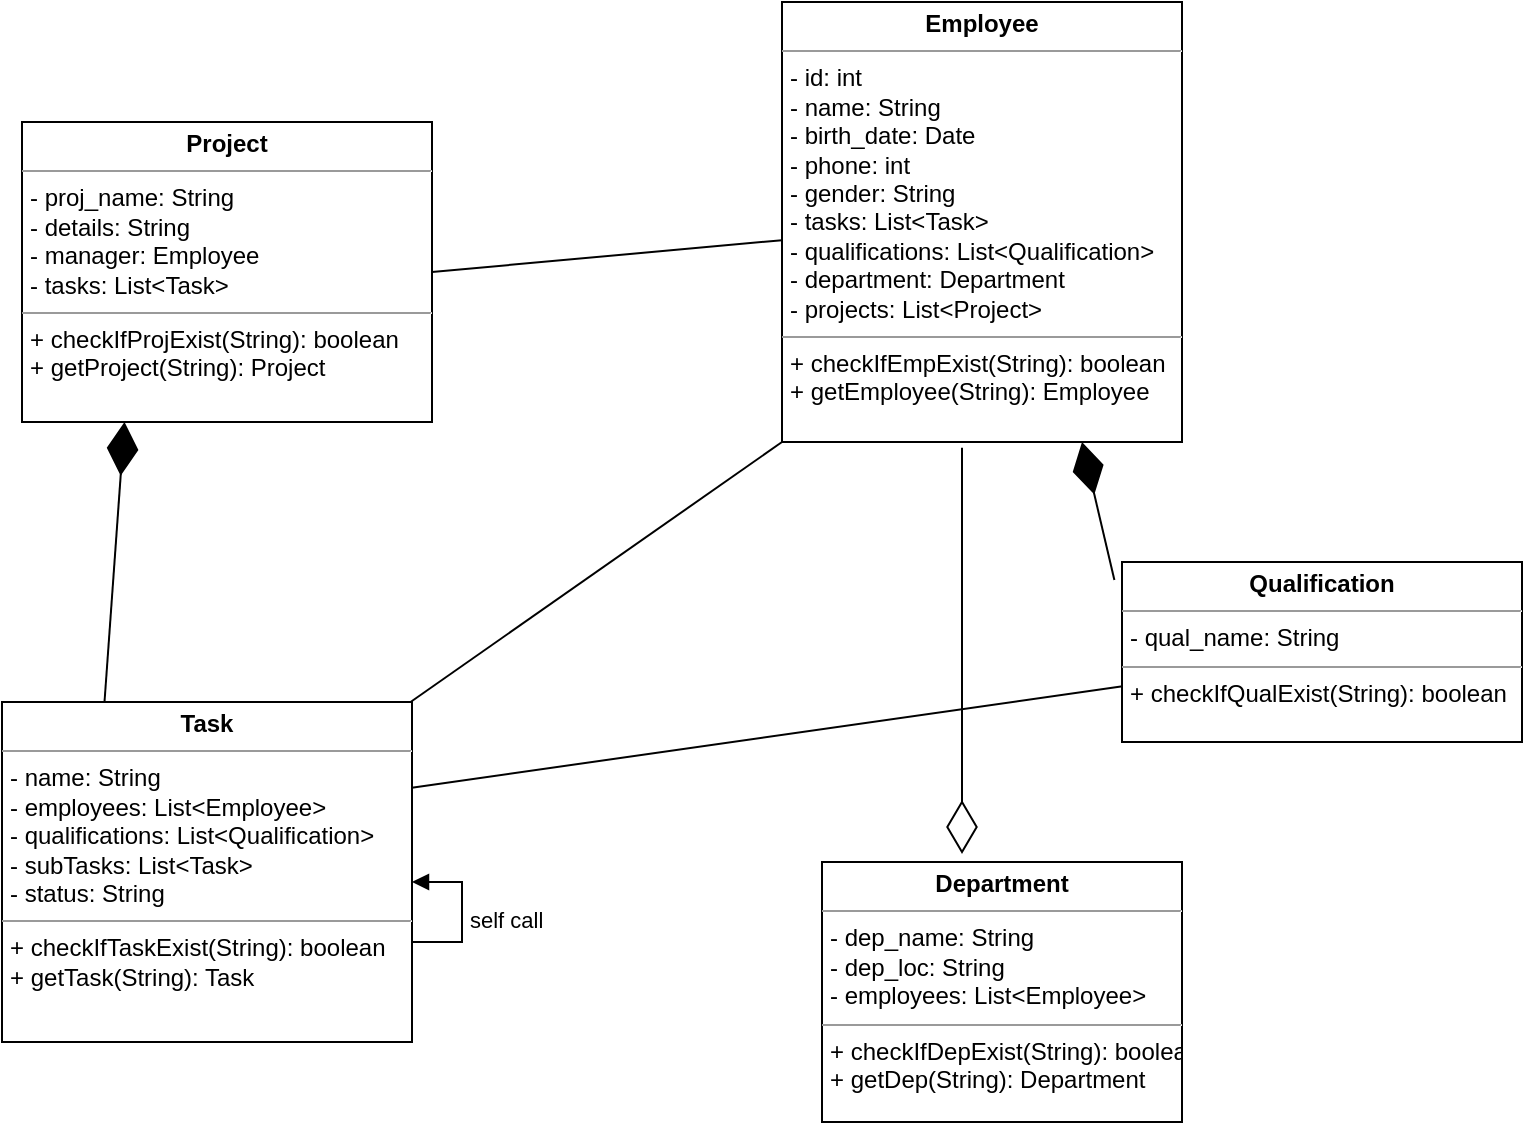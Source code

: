 <mxfile version="20.2.2" type="github">
  <diagram id="Pp36j_mKQcPenpa2n8PQ" name="Page-1">
    <mxGraphModel dx="1108" dy="482" grid="1" gridSize="10" guides="1" tooltips="1" connect="1" arrows="1" fold="1" page="1" pageScale="1" pageWidth="850" pageHeight="1100" math="0" shadow="0">
      <root>
        <mxCell id="0" />
        <mxCell id="1" parent="0" />
        <mxCell id="JjqADpXJpMOCgIi0J_wF-36" value="" style="endArrow=diamondThin;endFill=1;endSize=24;html=1;rounded=0;entryX=0.25;entryY=1;entryDx=0;entryDy=0;exitX=0.25;exitY=0;exitDx=0;exitDy=0;" parent="1" source="8zKiFMvIt5Ifi8QIb3G6-16" target="8zKiFMvIt5Ifi8QIb3G6-15" edge="1">
          <mxGeometry width="160" relative="1" as="geometry">
            <mxPoint x="175" y="680" as="sourcePoint" />
            <mxPoint x="175.06" y="575.01" as="targetPoint" />
          </mxGeometry>
        </mxCell>
        <mxCell id="JjqADpXJpMOCgIi0J_wF-48" value="" style="endArrow=diamondThin;endFill=1;endSize=24;html=1;rounded=0;entryX=0.75;entryY=1;entryDx=0;entryDy=0;exitX=-0.019;exitY=0.1;exitDx=0;exitDy=0;exitPerimeter=0;" parent="1" source="8zKiFMvIt5Ifi8QIb3G6-25" target="8zKiFMvIt5Ifi8QIb3G6-7" edge="1">
          <mxGeometry width="160" relative="1" as="geometry">
            <mxPoint x="640" y="645" as="sourcePoint" />
            <mxPoint x="573.06" y="635.01" as="targetPoint" />
          </mxGeometry>
        </mxCell>
        <mxCell id="8zKiFMvIt5Ifi8QIb3G6-1" value="" style="endArrow=none;html=1;rounded=0;exitX=1;exitY=0.5;exitDx=0;exitDy=0;" parent="1" source="8zKiFMvIt5Ifi8QIb3G6-15" target="8zKiFMvIt5Ifi8QIb3G6-7" edge="1">
          <mxGeometry width="50" height="50" relative="1" as="geometry">
            <mxPoint x="290" y="525" as="sourcePoint" />
            <mxPoint x="450" y="525" as="targetPoint" />
          </mxGeometry>
        </mxCell>
        <mxCell id="8zKiFMvIt5Ifi8QIb3G6-2" value="" style="endArrow=none;html=1;rounded=0;entryX=0;entryY=1;entryDx=0;entryDy=0;" parent="1" target="8zKiFMvIt5Ifi8QIb3G6-7" edge="1">
          <mxGeometry width="50" height="50" relative="1" as="geometry">
            <mxPoint x="280" y="720" as="sourcePoint" />
            <mxPoint x="450" y="630" as="targetPoint" />
            <Array as="points" />
          </mxGeometry>
        </mxCell>
        <mxCell id="8zKiFMvIt5Ifi8QIb3G6-3" value="" style="endArrow=none;html=1;rounded=0;exitX=1;exitY=0.5;exitDx=0;exitDy=0;entryX=0.006;entryY=0.689;entryDx=0;entryDy=0;entryPerimeter=0;" parent="1" target="8zKiFMvIt5Ifi8QIb3G6-25" edge="1">
          <mxGeometry width="50" height="50" relative="1" as="geometry">
            <mxPoint x="280" y="755" as="sourcePoint" />
            <mxPoint x="640" y="705" as="targetPoint" />
          </mxGeometry>
        </mxCell>
        <mxCell id="8zKiFMvIt5Ifi8QIb3G6-4" value="" style="endArrow=diamondThin;endFill=0;endSize=24;html=1;rounded=0;exitX=0.45;exitY=1.013;exitDx=0;exitDy=0;exitPerimeter=0;" parent="1" source="8zKiFMvIt5Ifi8QIb3G6-7" edge="1">
          <mxGeometry width="160" relative="1" as="geometry">
            <mxPoint x="450" y="670" as="sourcePoint" />
            <mxPoint x="570" y="786" as="targetPoint" />
          </mxGeometry>
        </mxCell>
        <mxCell id="8zKiFMvIt5Ifi8QIb3G6-7" value="&lt;p style=&quot;margin:0px;margin-top:4px;text-align:center;&quot;&gt;&lt;b&gt;Employee&lt;/b&gt;&lt;/p&gt;&lt;hr size=&quot;1&quot;&gt;&lt;p style=&quot;margin:0px;margin-left:4px;&quot;&gt;- id: int&lt;/p&gt;&lt;p style=&quot;margin:0px;margin-left:4px;&quot;&gt;- name: String&lt;/p&gt;&lt;p style=&quot;margin:0px;margin-left:4px;&quot;&gt;- birth_date: Date&lt;/p&gt;&lt;p style=&quot;margin:0px;margin-left:4px;&quot;&gt;- phone: int&lt;/p&gt;&lt;p style=&quot;margin:0px;margin-left:4px;&quot;&gt;- gender: String&lt;/p&gt;&lt;p style=&quot;margin:0px;margin-left:4px;&quot;&gt;- tasks: List&amp;lt;Task&amp;gt;&lt;/p&gt;&lt;p style=&quot;margin:0px;margin-left:4px;&quot;&gt;- qualifications: List&amp;lt;Qualification&amp;gt;&lt;/p&gt;&lt;p style=&quot;margin:0px;margin-left:4px;&quot;&gt;- department: Department&lt;/p&gt;&lt;p style=&quot;margin:0px;margin-left:4px;&quot;&gt;- projects: List&amp;lt;Project&amp;gt;&lt;/p&gt;&lt;hr size=&quot;1&quot;&gt;&lt;p style=&quot;margin:0px;margin-left:4px;&quot;&gt;+ checkIfEmpExist(String): boolean&lt;/p&gt;&lt;p style=&quot;margin:0px;margin-left:4px;&quot;&gt;+ getEmployee(String): Employee&lt;/p&gt;" style="verticalAlign=top;align=left;overflow=fill;fontSize=12;fontFamily=Helvetica;html=1;" parent="1" vertex="1">
          <mxGeometry x="480" y="360" width="200" height="220" as="geometry" />
        </mxCell>
        <mxCell id="8zKiFMvIt5Ifi8QIb3G6-15" value="&lt;p style=&quot;margin:0px;margin-top:4px;text-align:center;&quot;&gt;&lt;b&gt;Project&lt;/b&gt;&lt;/p&gt;&lt;hr size=&quot;1&quot;&gt;&lt;p style=&quot;margin:0px;margin-left:4px;&quot;&gt;&lt;span style=&quot;background-color: initial;&quot;&gt;- proj_name: String&lt;/span&gt;&lt;br&gt;&lt;/p&gt;&lt;p style=&quot;margin:0px;margin-left:4px;&quot;&gt;- details: String&lt;/p&gt;&lt;p style=&quot;margin:0px;margin-left:4px;&quot;&gt;- manager: Employee&lt;/p&gt;&lt;p style=&quot;margin:0px;margin-left:4px;&quot;&gt;- tasks: List&amp;lt;Task&amp;gt;&lt;/p&gt;&lt;hr size=&quot;1&quot;&gt;&lt;p style=&quot;margin:0px;margin-left:4px;&quot;&gt;+ checkIfProjExist(String): boolean&lt;/p&gt;&lt;p style=&quot;margin:0px;margin-left:4px;&quot;&gt;+ getProject(String):&amp;nbsp;Project&lt;/p&gt;" style="verticalAlign=top;align=left;overflow=fill;fontSize=12;fontFamily=Helvetica;html=1;" parent="1" vertex="1">
          <mxGeometry x="100" y="420" width="205" height="150" as="geometry" />
        </mxCell>
        <mxCell id="8zKiFMvIt5Ifi8QIb3G6-16" value="&lt;p style=&quot;margin:0px;margin-top:4px;text-align:center;&quot;&gt;&lt;b&gt;Task&lt;/b&gt;&lt;/p&gt;&lt;hr size=&quot;1&quot;&gt;&lt;p style=&quot;margin:0px;margin-left:4px;&quot;&gt;- name: String&lt;/p&gt;&lt;p style=&quot;margin:0px;margin-left:4px;&quot;&gt;- employees:&amp;nbsp;List&amp;lt;Employee&amp;gt;&lt;/p&gt;&lt;p style=&quot;margin:0px;margin-left:4px;&quot;&gt;- qualifications:&amp;nbsp;List&amp;lt;Qualification&amp;gt;&lt;/p&gt;&lt;p style=&quot;margin:0px;margin-left:4px;&quot;&gt;- subTasks:&amp;nbsp;List&amp;lt;Task&amp;gt;&lt;/p&gt;&lt;p style=&quot;margin:0px;margin-left:4px;&quot;&gt;- status: String&lt;/p&gt;&lt;hr size=&quot;1&quot;&gt;&lt;p style=&quot;margin:0px;margin-left:4px;&quot;&gt;+ checkIfTaskExist(String): boolean&lt;/p&gt;&lt;p style=&quot;margin:0px;margin-left:4px;&quot;&gt;+ getTask(String): Task&lt;/p&gt;" style="verticalAlign=top;align=left;overflow=fill;fontSize=12;fontFamily=Helvetica;html=1;" parent="1" vertex="1">
          <mxGeometry x="90" y="710" width="205" height="170" as="geometry" />
        </mxCell>
        <mxCell id="8zKiFMvIt5Ifi8QIb3G6-21" value="self call" style="edgeStyle=orthogonalEdgeStyle;html=1;align=left;spacingLeft=2;endArrow=block;rounded=0;exitX=1;exitY=0.75;exitDx=0;exitDy=0;" parent="1" source="8zKiFMvIt5Ifi8QIb3G6-16" target="8zKiFMvIt5Ifi8QIb3G6-16" edge="1">
          <mxGeometry relative="1" as="geometry">
            <mxPoint x="310" y="800" as="sourcePoint" />
            <Array as="points">
              <mxPoint x="295" y="830" />
              <mxPoint x="320" y="830" />
              <mxPoint x="320" y="800" />
            </Array>
            <mxPoint x="330" y="830" as="targetPoint" />
          </mxGeometry>
        </mxCell>
        <mxCell id="8zKiFMvIt5Ifi8QIb3G6-24" value="&lt;p style=&quot;margin:0px;margin-top:4px;text-align:center;&quot;&gt;&lt;b&gt;Department&lt;/b&gt;&lt;/p&gt;&lt;hr size=&quot;1&quot;&gt;&lt;p style=&quot;margin:0px;margin-left:4px;&quot;&gt;- dep_name: String&lt;/p&gt;&lt;p style=&quot;margin:0px;margin-left:4px;&quot;&gt;- dep_loc: String&lt;/p&gt;&lt;p style=&quot;margin:0px;margin-left:4px;&quot;&gt;- employees:&amp;nbsp;List&amp;lt;Employee&amp;gt;&lt;/p&gt;&lt;hr size=&quot;1&quot;&gt;&lt;p style=&quot;margin:0px;margin-left:4px;&quot;&gt;+ checkIfDepExist(String): boolean&lt;/p&gt;&lt;p style=&quot;margin:0px;margin-left:4px;&quot;&gt;+ getDep(String): Department&lt;/p&gt;" style="verticalAlign=top;align=left;overflow=fill;fontSize=12;fontFamily=Helvetica;html=1;" parent="1" vertex="1">
          <mxGeometry x="500" y="790" width="180" height="130" as="geometry" />
        </mxCell>
        <mxCell id="8zKiFMvIt5Ifi8QIb3G6-25" value="&lt;p style=&quot;margin:0px;margin-top:4px;text-align:center;&quot;&gt;&lt;b&gt;Qualification&lt;/b&gt;&lt;/p&gt;&lt;hr size=&quot;1&quot;&gt;&lt;p style=&quot;margin:0px;margin-left:4px;&quot;&gt;- qual_name: String&lt;/p&gt;&lt;hr size=&quot;1&quot;&gt;&lt;p style=&quot;margin:0px;margin-left:4px;&quot;&gt;+ checkIfQualExist(String): boolean&lt;/p&gt;&lt;p style=&quot;margin:0px;margin-left:4px;&quot;&gt;&lt;br&gt;&lt;/p&gt;" style="verticalAlign=top;align=left;overflow=fill;fontSize=12;fontFamily=Helvetica;html=1;" parent="1" vertex="1">
          <mxGeometry x="650" y="640" width="200" height="90" as="geometry" />
        </mxCell>
        <mxCell id="-z-BCLmJ1Vy9uva1n-6p-1" style="edgeStyle=orthogonalEdgeStyle;rounded=0;orthogonalLoop=1;jettySize=auto;html=1;exitX=0.5;exitY=1;exitDx=0;exitDy=0;" edge="1" parent="1" source="8zKiFMvIt5Ifi8QIb3G6-16" target="8zKiFMvIt5Ifi8QIb3G6-16">
          <mxGeometry relative="1" as="geometry" />
        </mxCell>
      </root>
    </mxGraphModel>
  </diagram>
</mxfile>
